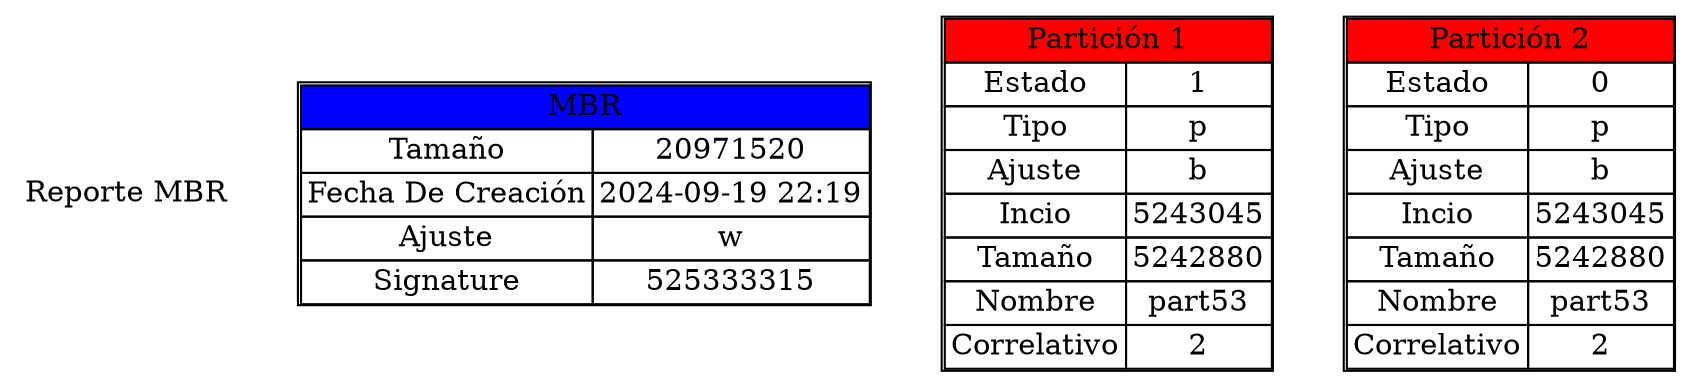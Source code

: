 digraph G {
node [shape=plaintext];
fontname="Courier New";
title [label="Reporte MBR"];
mbrTable [label=<
<table border='1' cellborder='1' cellspacing='0'>
<tr><td bgcolor="blue" colspan='2'>MBR</td></tr>
<tr><td>Tamaño</td><td>20971520</td></tr>
<tr><td>Fecha De Creación</td><td>2024-09-19 22:19</td></tr>
<tr><td>Ajuste</td><td>w</td></tr>
<tr><td>Signature</td><td>525333315</td></tr>
</table>
>];
PA1 [label=<
<table border='1' cellborder='1' cellspacing='0'>
<tr><td bgcolor="red" colspan='2'>Partición 1</td></tr>
<tr><td>Estado</td><td>1</td></tr>
<tr><td>Tipo</td><td>p</td></tr>
<tr><td>Ajuste</td><td>b</td></tr>
<tr><td>Incio</td><td>5243045</td></tr>
<tr><td>Tamaño</td><td>5242880</td></tr>
<tr><td>Nombre</td><td>part53</td></tr>
<tr><td>Correlativo</td><td>2</td></tr>
</table>
>];
PA2 [label=<
<table border='1' cellborder='1' cellspacing='0'>
<tr><td bgcolor="red" colspan='2'>Partición 2</td></tr>
<tr><td>Estado</td><td>0</td></tr>
<tr><td>Tipo</td><td>p</td></tr>
<tr><td>Ajuste</td><td>b</td></tr>
<tr><td>Incio</td><td>5243045</td></tr>
<tr><td>Tamaño</td><td>5242880</td></tr>
<tr><td>Nombre</td><td>part53</td></tr>
<tr><td>Correlativo</td><td>2</td></tr>
</table>
>];
}

